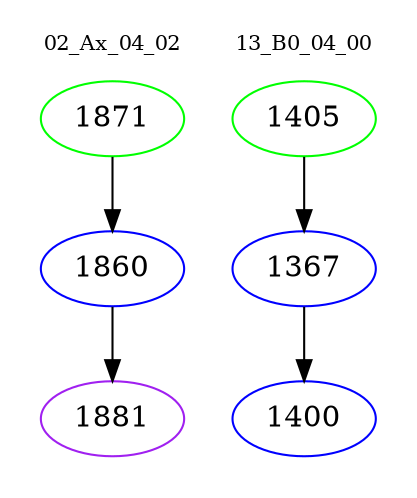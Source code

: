 digraph{
subgraph cluster_0 {
color = white
label = "02_Ax_04_02";
fontsize=10;
T0_1871 [label="1871", color="green"]
T0_1871 -> T0_1860 [color="black"]
T0_1860 [label="1860", color="blue"]
T0_1860 -> T0_1881 [color="black"]
T0_1881 [label="1881", color="purple"]
}
subgraph cluster_1 {
color = white
label = "13_B0_04_00";
fontsize=10;
T1_1405 [label="1405", color="green"]
T1_1405 -> T1_1367 [color="black"]
T1_1367 [label="1367", color="blue"]
T1_1367 -> T1_1400 [color="black"]
T1_1400 [label="1400", color="blue"]
}
}
